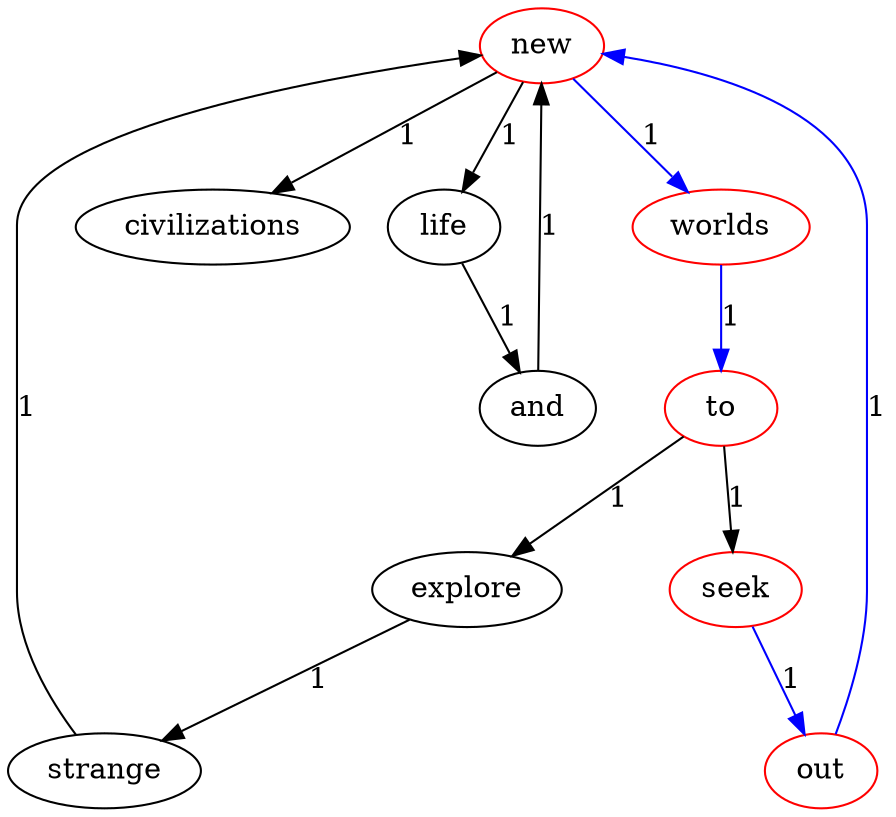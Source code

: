 digraph G{
new [color=red];
worlds [color=red];
explore;
and;
to [color=red];
civilizations;
seek [color=red];
life;
strange;
out [color=red];
new->worlds[label=1, color=blue];
new->civilizations[label=1];
new->life[label=1];
worlds->to[label=1, color=blue];
explore->strange[label=1];
and->new[label=1];
to->explore[label=1];
to->seek[label=1];
seek->out[label=1, color=blue];
strange->new[label=1];
life->and[label=1];
out->new[label=1, color=blue];
}
